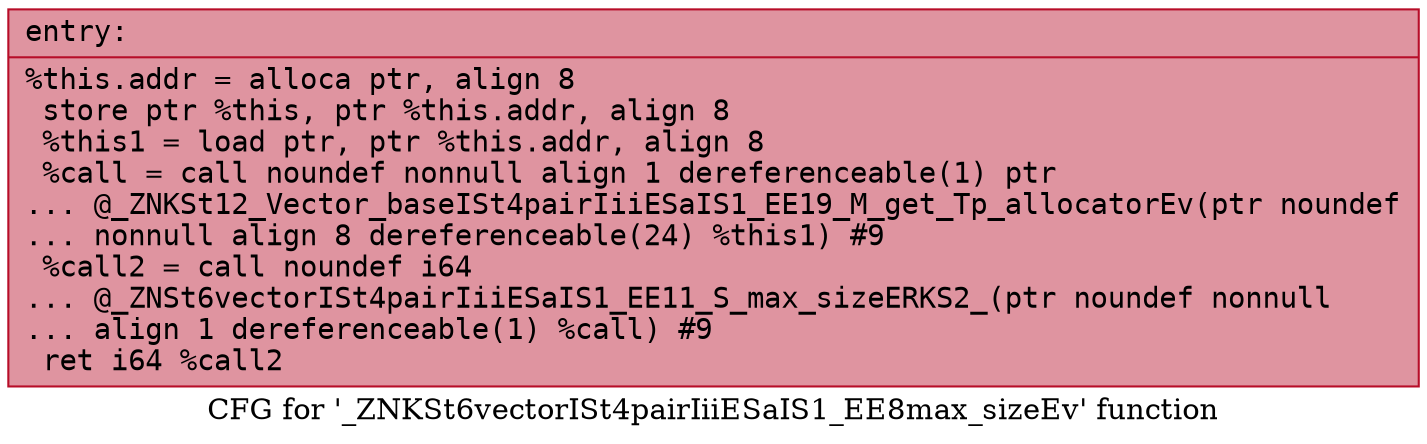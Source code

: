 digraph "CFG for '_ZNKSt6vectorISt4pairIiiESaIS1_EE8max_sizeEv' function" {
	label="CFG for '_ZNKSt6vectorISt4pairIiiESaIS1_EE8max_sizeEv' function";

	Node0x55c954f54b10 [shape=record,color="#b70d28ff", style=filled, fillcolor="#b70d2870" fontname="Courier",label="{entry:\l|  %this.addr = alloca ptr, align 8\l  store ptr %this, ptr %this.addr, align 8\l  %this1 = load ptr, ptr %this.addr, align 8\l  %call = call noundef nonnull align 1 dereferenceable(1) ptr\l... @_ZNKSt12_Vector_baseISt4pairIiiESaIS1_EE19_M_get_Tp_allocatorEv(ptr noundef\l... nonnull align 8 dereferenceable(24) %this1) #9\l  %call2 = call noundef i64\l... @_ZNSt6vectorISt4pairIiiESaIS1_EE11_S_max_sizeERKS2_(ptr noundef nonnull\l... align 1 dereferenceable(1) %call) #9\l  ret i64 %call2\l}"];
}
